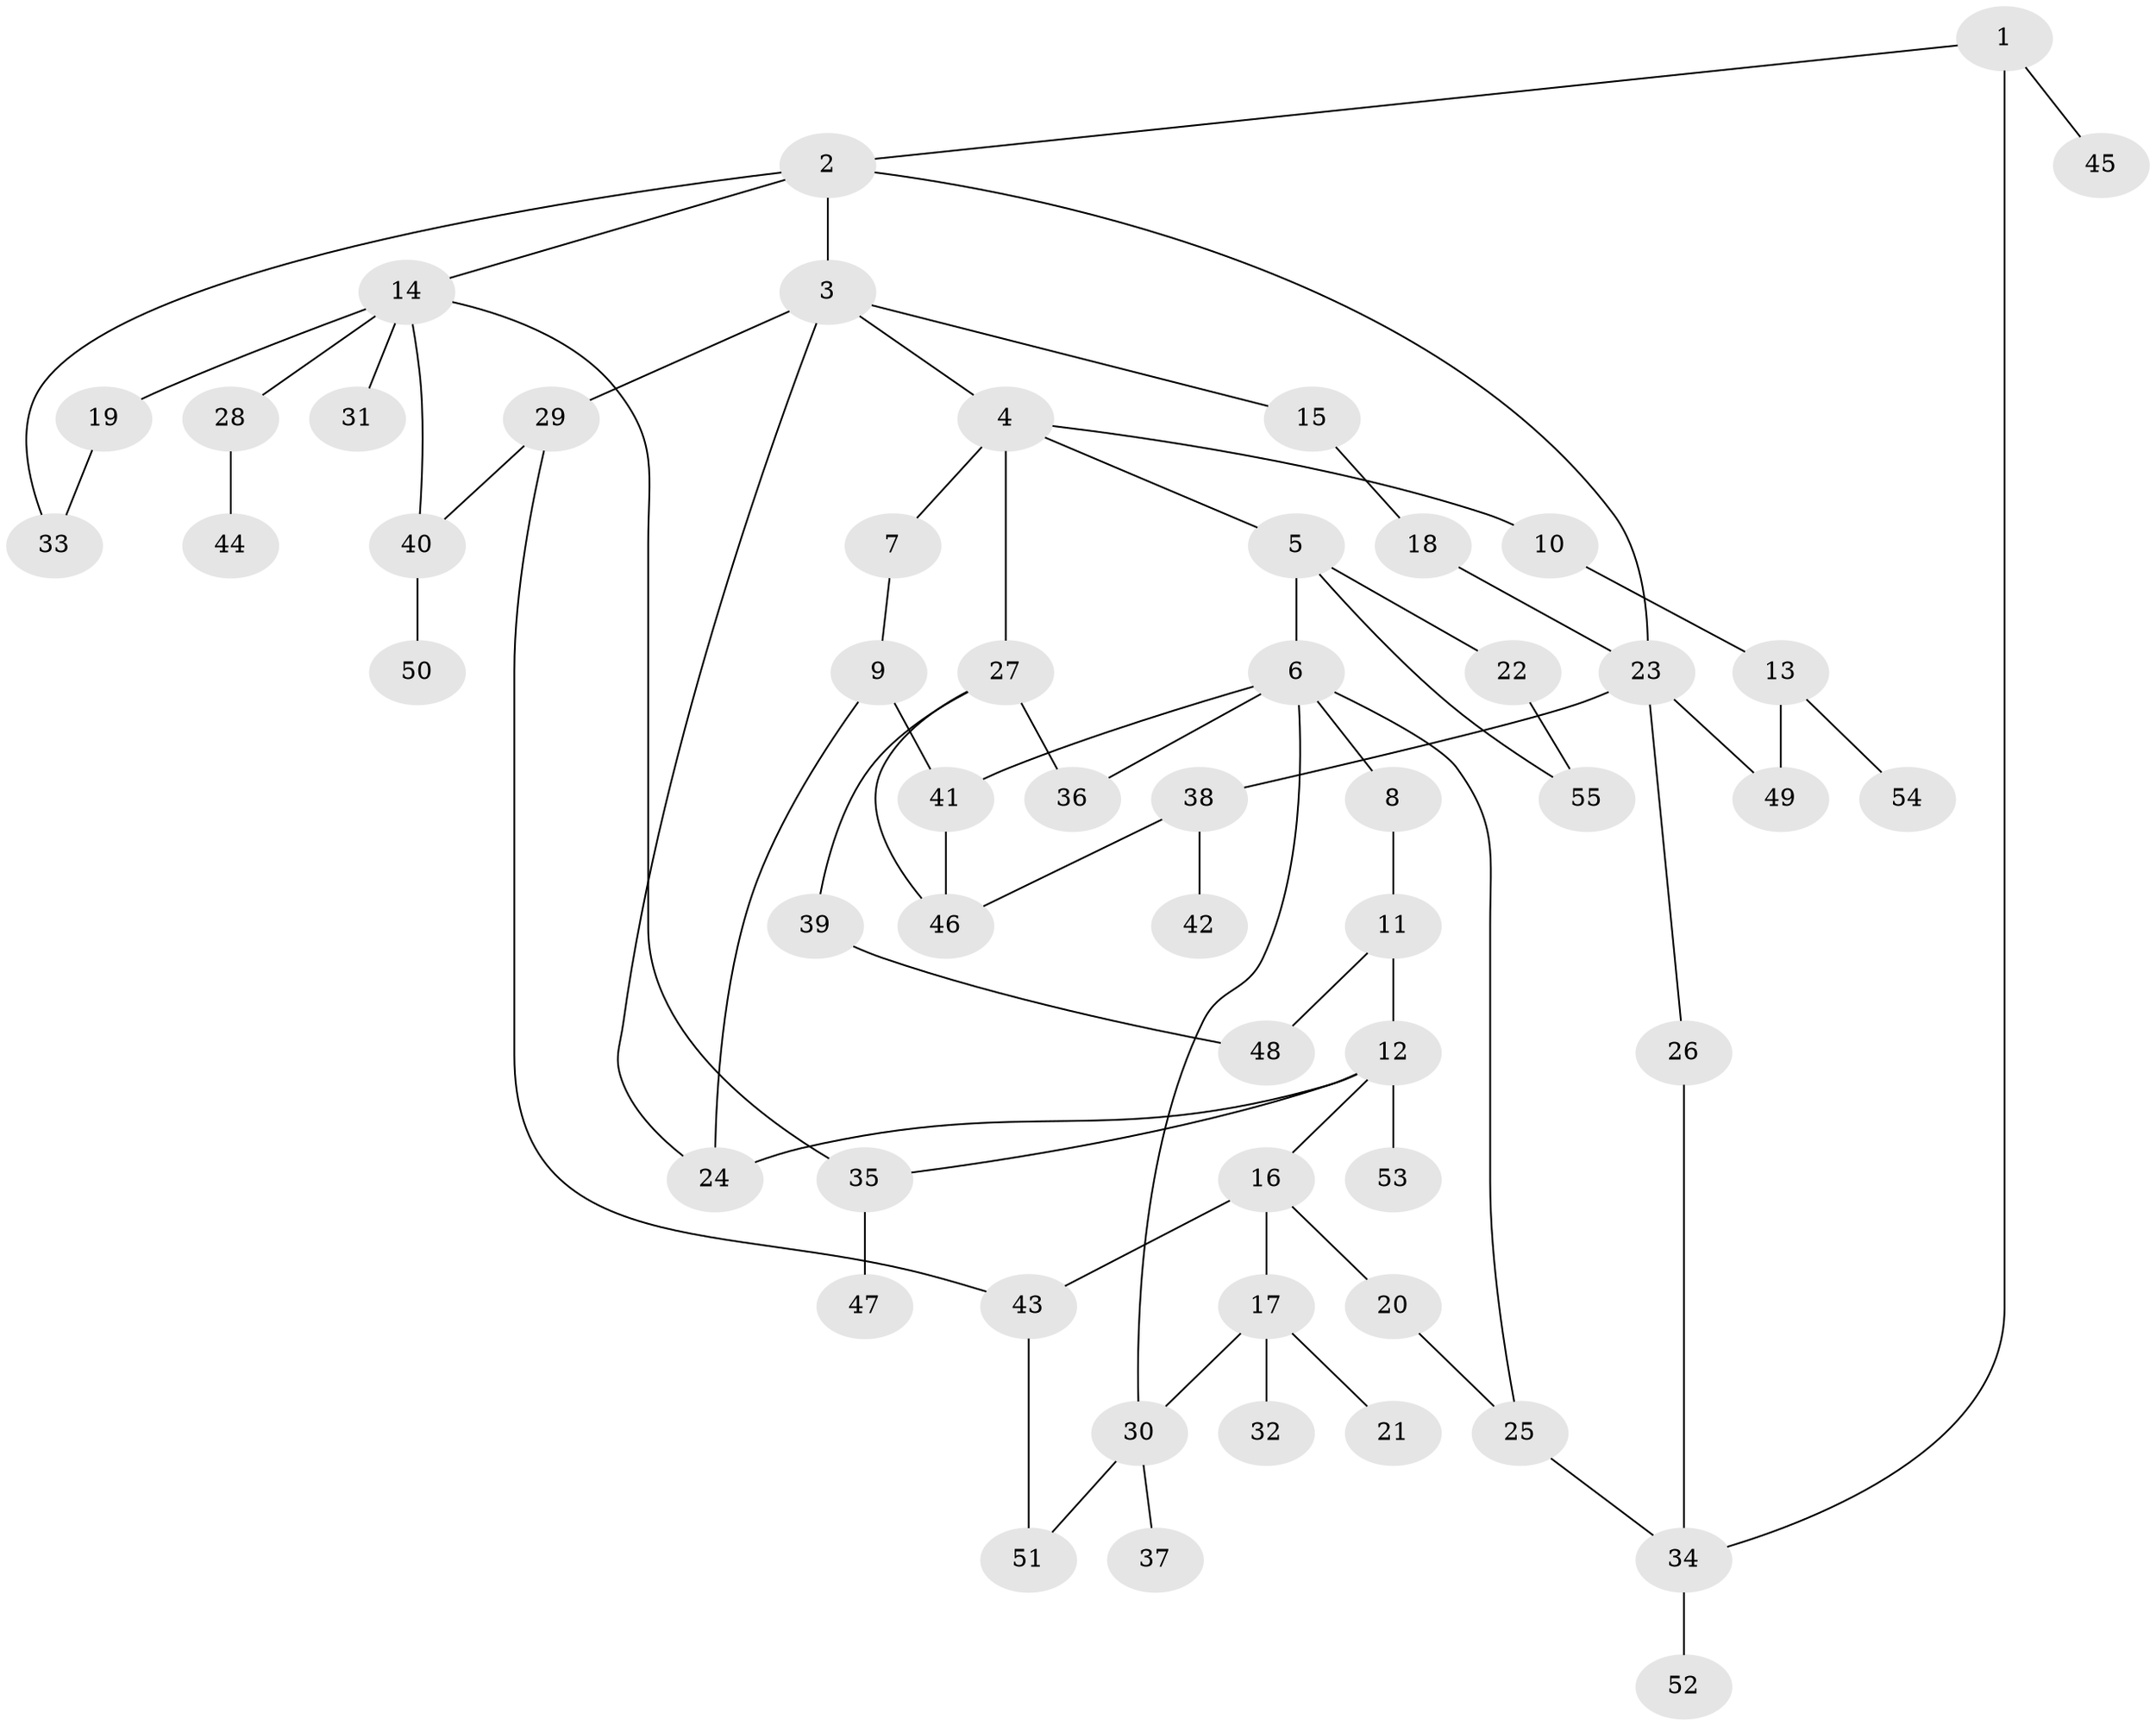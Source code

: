 // coarse degree distribution, {5: 0.23529411764705882, 2: 0.20588235294117646, 6: 0.029411764705882353, 3: 0.17647058823529413, 4: 0.11764705882352941, 1: 0.23529411764705882}
// Generated by graph-tools (version 1.1) at 2025/49/03/04/25 22:49:14]
// undirected, 55 vertices, 73 edges
graph export_dot {
  node [color=gray90,style=filled];
  1;
  2;
  3;
  4;
  5;
  6;
  7;
  8;
  9;
  10;
  11;
  12;
  13;
  14;
  15;
  16;
  17;
  18;
  19;
  20;
  21;
  22;
  23;
  24;
  25;
  26;
  27;
  28;
  29;
  30;
  31;
  32;
  33;
  34;
  35;
  36;
  37;
  38;
  39;
  40;
  41;
  42;
  43;
  44;
  45;
  46;
  47;
  48;
  49;
  50;
  51;
  52;
  53;
  54;
  55;
  1 -- 2;
  1 -- 45;
  1 -- 34;
  2 -- 3;
  2 -- 14;
  2 -- 23;
  2 -- 33;
  3 -- 4;
  3 -- 15;
  3 -- 29;
  3 -- 24;
  4 -- 5;
  4 -- 7;
  4 -- 10;
  4 -- 27;
  5 -- 6;
  5 -- 22;
  5 -- 55;
  6 -- 8;
  6 -- 25;
  6 -- 30;
  6 -- 36;
  6 -- 41;
  7 -- 9;
  8 -- 11;
  9 -- 41;
  9 -- 24;
  10 -- 13;
  11 -- 12;
  11 -- 48;
  12 -- 16;
  12 -- 24;
  12 -- 53;
  12 -- 35;
  13 -- 49;
  13 -- 54;
  14 -- 19;
  14 -- 28;
  14 -- 31;
  14 -- 35;
  14 -- 40;
  15 -- 18;
  16 -- 17;
  16 -- 20;
  16 -- 43;
  17 -- 21;
  17 -- 32;
  17 -- 30;
  18 -- 23;
  19 -- 33;
  20 -- 25;
  22 -- 55;
  23 -- 26;
  23 -- 38;
  23 -- 49;
  25 -- 34;
  26 -- 34;
  27 -- 36;
  27 -- 39;
  27 -- 46;
  28 -- 44;
  29 -- 43;
  29 -- 40;
  30 -- 37;
  30 -- 51;
  34 -- 52;
  35 -- 47;
  38 -- 42;
  38 -- 46;
  39 -- 48;
  40 -- 50;
  41 -- 46;
  43 -- 51;
}

